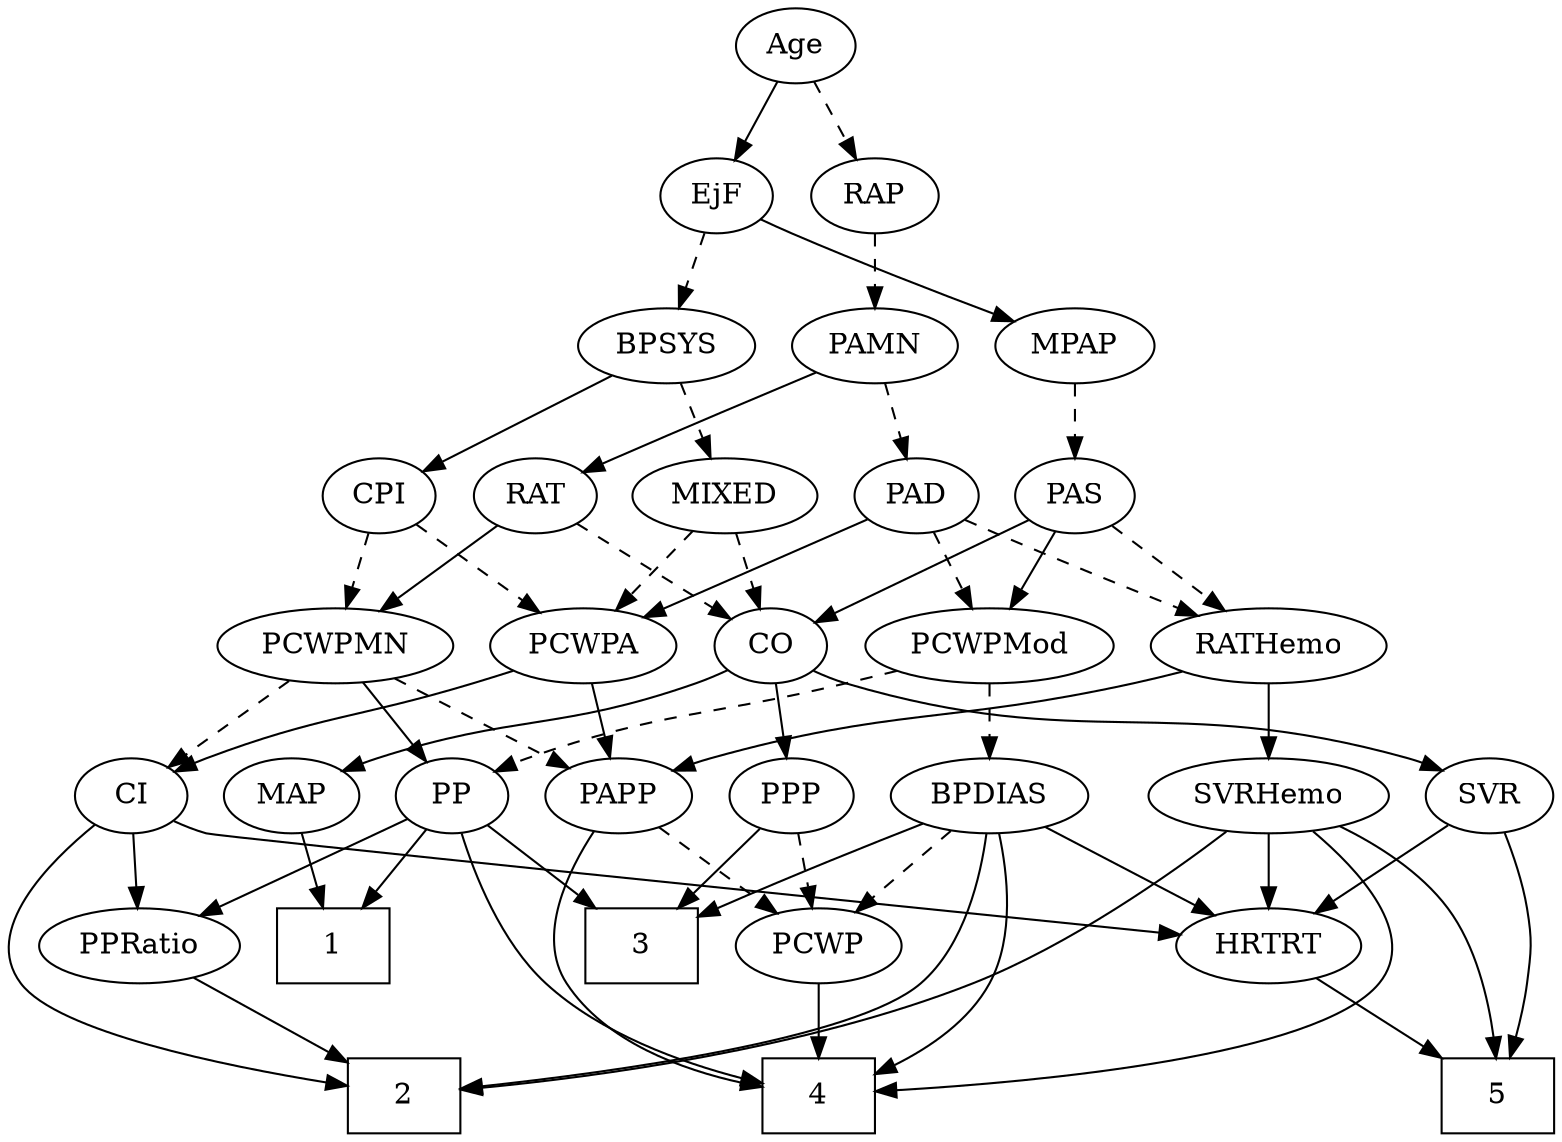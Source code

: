 strict digraph {
	graph [bb="0,0,707.89,540"];
	node [label="\N"];
	1	[height=0.5,
		pos="139.89,90",
		shape=box,
		width=0.75];
	2	[height=0.5,
		pos="175.89,18",
		shape=box,
		width=0.75];
	3	[height=0.5,
		pos="287.89,90",
		shape=box,
		width=0.75];
	4	[height=0.5,
		pos="367.89,18",
		shape=box,
		width=0.75];
	5	[height=0.5,
		pos="680.89,18",
		shape=box,
		width=0.75];
	Age	[height=0.5,
		pos="368.89,522",
		width=0.75];
	EjF	[height=0.5,
		pos="332.89,450",
		width=0.75];
	Age -> EjF	[pos="e,341.2,467.15 360.54,504.76 356.18,496.28 350.75,485.71 345.85,476.2",
		style=solid];
	RAP	[height=0.5,
		pos="405.89,450",
		width=0.77632];
	Age -> RAP	[pos="e,397.36,467.15 377.48,504.76 381.96,496.28 387.54,485.71 392.57,476.2",
		style=dashed];
	MPAP	[height=0.5,
		pos="494.89,378",
		width=0.97491];
	EjF -> MPAP	[pos="e,468.2,389.84 354.14,438.78 358.97,436.51 364.1,434.14 368.89,432 398.93,418.6 433.38,404.17 458.65,393.76",
		style=solid];
	BPSYS	[height=0.5,
		pos="313.89,378",
		width=1.0471];
	EjF -> BPSYS	[pos="e,318.58,396.28 328.29,432.05 326.18,424.26 323.62,414.82 321.24,406.08",
		style=dashed];
	PAMN	[height=0.5,
		pos="405.89,378",
		width=1.011];
	RAP -> PAMN	[pos="e,405.89,396.1 405.89,431.7 405.89,423.98 405.89,414.71 405.89,406.11",
		style=dashed];
	MIXED	[height=0.5,
		pos="333.89,306",
		width=1.1193];
	CO	[height=0.5,
		pos="353.89,234",
		width=0.75];
	MIXED -> CO	[pos="e,349.1,251.79 338.73,288.05 341,280.14 343.74,270.54 346.27,261.69",
		style=dashed];
	PCWPA	[height=0.5,
		pos="266.89,234",
		width=1.1555];
	MIXED -> PCWPA	[pos="e,282.04,250.82 318.69,289.12 309.95,279.99 298.82,268.36 289.12,258.22",
		style=dashed];
	PAS	[height=0.5,
		pos="494.89,306",
		width=0.75];
	MPAP -> PAS	[pos="e,494.89,324.1 494.89,359.7 494.89,351.98 494.89,342.71 494.89,334.11",
		style=dashed];
	BPSYS -> MIXED	[pos="e,328.96,324.28 318.73,360.05 320.96,352.26 323.66,342.82 326.16,334.08",
		style=dashed];
	CPI	[height=0.5,
		pos="175.89,306",
		width=0.75];
	BPSYS -> CPI	[pos="e,196.64,317.53 288.9,364.32 265.49,352.45 230.46,334.68 205.62,322.08",
		style=solid];
	PAD	[height=0.5,
		pos="420.89,306",
		width=0.79437];
	RATHemo	[height=0.5,
		pos="569.89,234",
		width=1.3721];
	PAD -> RATHemo	[pos="e,540.77,248.68 443.2,294.52 466.54,283.56 503.62,266.14 531.64,252.97",
		style=dashed];
	PCWPMod	[height=0.5,
		pos="450.89,234",
		width=1.4443];
	PAD -> PCWPMod	[pos="e,443.63,251.96 428,288.41 431.46,280.34 435.71,270.43 439.6,261.35",
		style=dashed];
	PAD -> PCWPA	[pos="e,294.67,247.62 398.17,294.67 373.33,283.38 333.16,265.12 303.79,251.77",
		style=solid];
	SVR	[height=0.5,
		pos="669.89,162",
		width=0.77632];
	CO -> SVR	[pos="e,648.77,173.95 374.42,222.04 379.38,219.75 384.73,217.56 389.89,216 494.38,184.35 528.24,211.1 632.89,180 635.04,179.36 637.22,\
178.62 639.4,177.81",
		style=solid];
	MAP	[height=0.5,
		pos="130.89,162",
		width=0.84854];
	CO -> MAP	[pos="e,154.34,173.71 333.25,222.39 328.3,220.08 322.97,217.8 317.89,216 254.5,193.53 234.72,201.22 170.89,180 168.51,179.21 166.08,178.34 \
163.64,177.42",
		style=solid];
	PPP	[height=0.5,
		pos="360.89,162",
		width=0.75];
	CO -> PPP	[pos="e,359.18,180.1 355.62,215.7 356.4,207.98 357.32,198.71 358.18,190.11",
		style=solid];
	PAS -> CO	[pos="e,375.15,245.55 473.78,294.52 450.01,282.72 411.16,263.43 384.16,250.03",
		style=solid];
	PAS -> RATHemo	[pos="e,552.64,251.1 510.07,290.83 520.18,281.4 533.7,268.78 545.33,257.93",
		style=dashed];
	PAS -> PCWPMod	[pos="e,461.45,251.8 484.91,289.12 479.61,280.68 472.96,270.1 466.95,260.55",
		style=solid];
	PAMN -> PAD	[pos="e,417.19,324.28 409.52,360.05 411.19,352.26 413.22,342.82 415.09,334.08",
		style=dashed];
	RAT	[height=0.5,
		pos="247.89,306",
		width=0.75827];
	PAMN -> RAT	[pos="e,269.78,317.13 379.4,365.56 354.84,354.91 317.33,338.55 284.89,324 283.06,323.18 281.17,322.32 279.26,321.46",
		style=solid];
	SVRHemo	[height=0.5,
		pos="573.89,162",
		width=1.3902];
	RATHemo -> SVRHemo	[pos="e,572.92,180.1 570.88,215.7 571.32,207.98 571.85,198.71 572.34,190.11",
		style=solid];
	PAPP	[height=0.5,
		pos="283.89,162",
		width=0.88464];
	RATHemo -> PAPP	[pos="e,307.88,173.9 533.53,221.77 526.39,219.73 518.93,217.7 511.89,216 429.64,196.07 405.96,204.33 324.89,180 322.44,179.26 319.93,178.43 \
317.42,177.54",
		style=solid];
	CPI -> PCWPA	[pos="e,247.33,250.05 193.01,291.83 206.04,281.81 224.25,267.81 239.32,256.21",
		style=dashed];
	PCWPMN	[height=0.5,
		pos="156.89,234",
		width=1.3902];
	CPI -> PCWPMN	[pos="e,161.58,252.28 171.29,288.05 169.18,280.26 166.62,270.82 164.24,262.08",
		style=dashed];
	RAT -> CO	[pos="e,335.46,247.17 266.84,292.49 283.6,281.42 308.24,265.15 327.03,252.74",
		style=dashed];
	RAT -> PCWPMN	[pos="e,177.11,250.55 230.78,291.83 217.92,281.94 200.02,268.18 185.07,256.67",
		style=solid];
	SVR -> 5	[pos="e,687.41,36.185 679.74,144.97 685.4,134.79 691.96,121.1 694.89,108 699.52,87.33 695.34,63.624 690.37,45.877",
		style=solid];
	HRTRT	[height=0.5,
		pos="574.89,90",
		width=1.1013];
	SVR -> HRTRT	[pos="e,594.98,105.8 652.02,147.83 638.33,137.74 619.16,123.62 603.36,111.98",
		style=solid];
	BPDIAS	[height=0.5,
		pos="449.89,162",
		width=1.1735];
	PCWPMod -> BPDIAS	[pos="e,450.14,180.1 450.65,215.7 450.54,207.98 450.4,198.71 450.28,190.11",
		style=dashed];
	PP	[height=0.5,
		pos="206.89,162",
		width=0.75];
	PCWPMod -> PP	[pos="e,227.53,173.61 411.89,221.93 404.59,219.92 397.02,217.87 389.89,216 324.82,198.97 306.29,202.47 242.89,180 240.99,179.32 239.05,\
178.58 237.11,177.8",
		style=dashed];
	CI	[height=0.5,
		pos="54.894,162",
		width=0.75];
	PCWPA -> CI	[pos="e,75.97,173.64 235.13,222.19 228.77,220.09 222.13,217.94 215.89,216 160.68,198.86 144.98,200.41 90.894,180 89.051,179.3 87.172,178.55 \
85.288,177.77",
		style=solid];
	PCWPA -> PAPP	[pos="e,279.7,180.28 271.01,216.05 272.9,208.26 275.19,198.82 277.32,190.08",
		style=solid];
	PCWPMN -> PP	[pos="e,195.81,178.51 168.74,216.41 175.09,207.53 183.01,196.44 189.99,186.67",
		style=solid];
	PCWPMN -> CI	[pos="e,73.234,175.59 134.76,217.81 119.24,207.16 98.394,192.85 81.893,181.53",
		style=dashed];
	PCWPMN -> PAPP	[pos="e,261.84,175.15 183.21,218.5 203.46,207.33 231.5,191.88 252.85,180.11",
		style=dashed];
	SVRHemo -> 2	[pos="e,203.28,21.11 554.95,145.19 529.82,125.06 483.31,90.646 437.89,72 361.78,40.756 265.44,27.368 213.38,22.089",
		style=solid];
	SVRHemo -> 4	[pos="e,395.17,20.446 593.84,145.2 614.96,126.57 642.8,95.227 623.89,72 596.75,38.659 469.58,25.64 405.29,21.123",
		style=solid];
	SVRHemo -> 5	[pos="e,679.91,36.324 605.27,147.94 622.87,139.1 643.85,125.78 656.89,108 670.09,90.011 676.03,65.22 678.71,46.371",
		style=solid];
	SVRHemo -> HRTRT	[pos="e,574.65,108.1 574.14,143.7 574.25,135.98 574.38,126.71 574.51,118.11",
		style=solid];
	BPDIAS -> 2	[pos="e,203.07,21.981 447.34,143.8 443.4,123.52 433.85,90.27 411.89,72 381.98,47.103 271.65,30.473 213.04,23.191",
		style=solid];
	BPDIAS -> 3	[pos="e,314.96,103.94 420.46,149.04 396.73,139.3 362.31,124.98 324.2,108.05",
		style=solid];
	BPDIAS -> 4	[pos="e,394.9,29.957 453.14,144.04 455.85,125.17 457.48,94.395 444.89,72 435.72,55.68 419.18,43.306 403.77,34.636",
		style=solid];
	PCWP	[height=0.5,
		pos="367.89,90",
		width=0.97491];
	BPDIAS -> PCWP	[pos="e,385.2,105.77 431.7,145.46 420.32,135.75 405.5,123.1 393.01,112.44",
		style=dashed];
	BPDIAS -> HRTRT	[pos="e,550.67,104.56 474.59,147.17 493.8,136.41 520.65,121.38 541.74,109.57",
		style=solid];
	MAP -> 1	[pos="e,137.69,108.1 133.12,143.7 134.11,135.98 135.3,126.71 136.41,118.11",
		style=solid];
	PP -> 1	[pos="e,156.36,108.2 193.01,146.5 184.44,137.54 173.21,125.81 163.3,115.45",
		style=solid];
	PP -> 3	[pos="e,268.2,108.02 222.9,147.17 233.56,137.95 247.86,125.6 260.33,114.82",
		style=solid];
	PP -> 4	[pos="e,340.8,24.117 209.77,143.76 213.89,124.05 223.26,91.964 242.89,72 266.71,47.784 303.32,34.038 330.77,26.647",
		style=solid];
	PPRatio	[height=0.5,
		pos="54.894,90",
		width=1.1013];
	PP -> PPRatio	[pos="e,82.126,103.33 185.59,150.89 180.77,148.61 175.66,146.21 170.89,144 144.36,131.68 114.32,117.95 91.454,107.56",
		style=solid];
	PPP -> 3	[pos="e,305.74,108.11 346.12,146.83 336.64,137.75 324.09,125.71 313.07,115.14",
		style=solid];
	PPP -> PCWP	[pos="e,366.18,108.1 362.62,143.7 363.4,135.98 364.32,126.71 365.18,118.11",
		style=dashed];
	PPRatio -> 2	[pos="e,148.53,34.831 78.511,75.337 95.926,65.262 119.93,51.373 139.76,39.906",
		style=solid];
	PCWP -> 4	[pos="e,367.89,36.104 367.89,71.697 367.89,63.983 367.89,54.712 367.89,46.112",
		style=solid];
	CI -> 2	[pos="e,148.88,18.382 38.139,147.68 17.556,129.69 -12.503,97.005 5.8935,72 36.249,30.739 98.526,20.687 138.69,18.729",
		style=solid];
	CI -> PPRatio	[pos="e,54.894,108.1 54.894,143.7 54.894,135.98 54.894,126.71 54.894,118.11",
		style=solid];
	CI -> HRTRT	[pos="e,536.68,95.014 75.379,149.9 80.336,147.61 85.705,145.46 90.894,144 101.33,141.05 406.21,108.76 526.63,96.072",
		style=solid];
	PAPP -> 4	[pos="e,340.81,22.88 270.38,145.57 255.87,127.03 236.8,95.484 251.89,72 269.19,45.077 303.93,31.66 330.91,25.081",
		style=solid];
	PAPP -> PCWP	[pos="e,350.22,105.73 301.3,146.5 313.16,136.61 329.06,123.36 342.34,112.29",
		style=dashed];
	HRTRT -> 5	[pos="e,654.98,36.113 596.34,74.834 610.77,65.309 630.09,52.546 646.63,41.628",
		style=solid];
}
